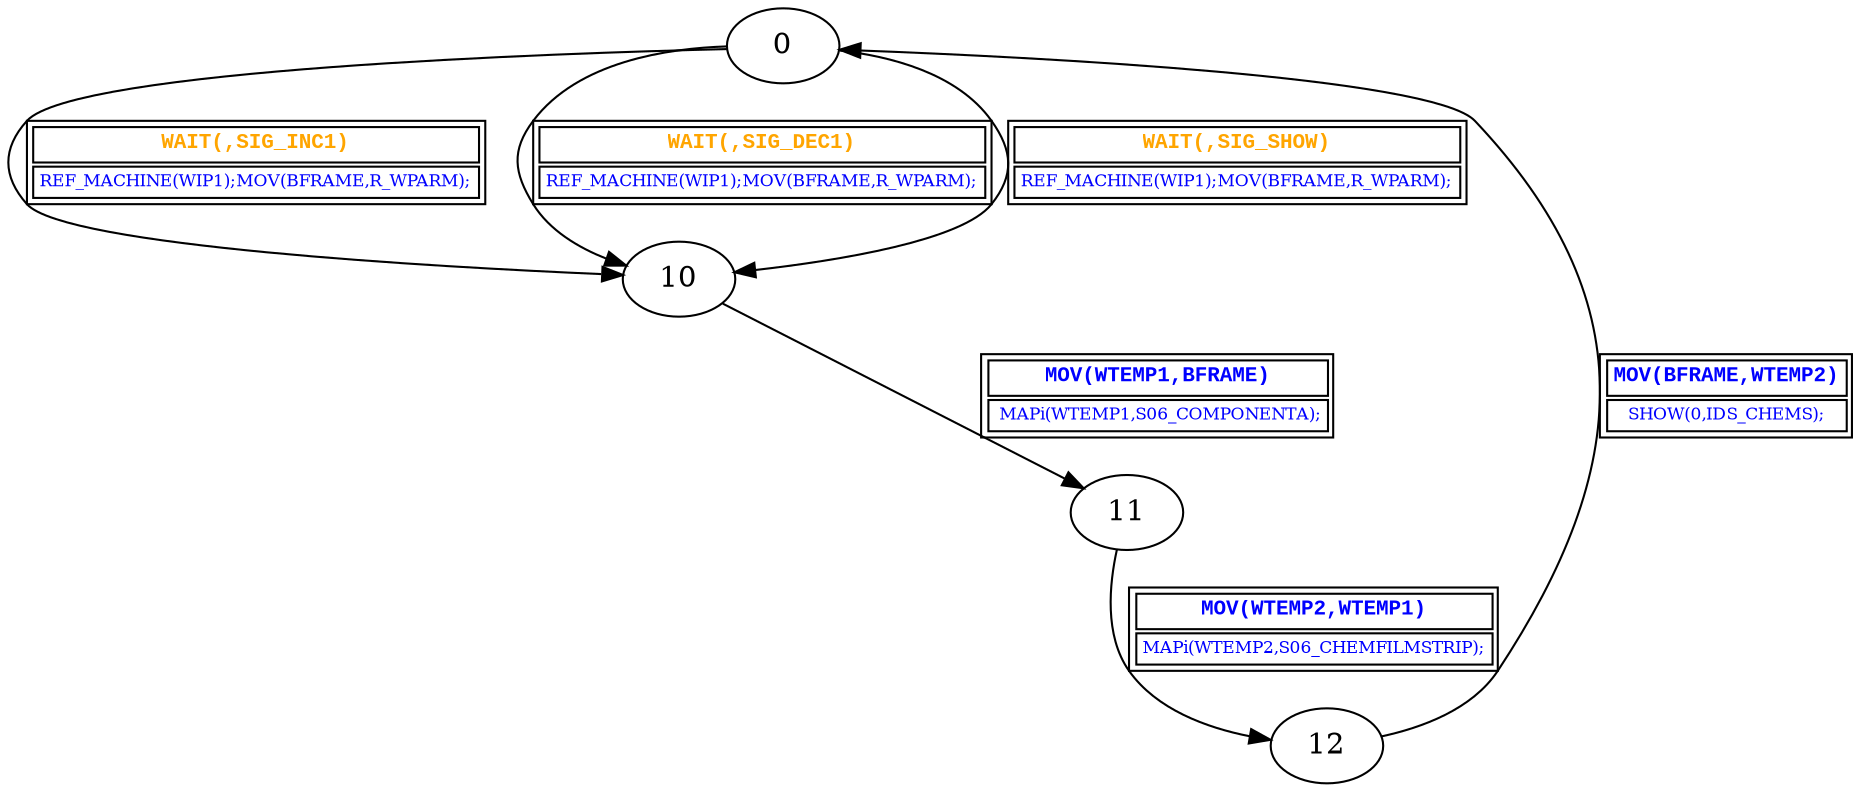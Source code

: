 digraph {
 node [shape=oval];
"0" -> "10"[fontcolor=orange, label=< <table border="1"><tr><td><font face="Courier New" point-size="10"><b>WAIT(,SIG_INC1)<br align="left"/></b></font></td></tr>
<tr><td><font point-size="8" color ="blue">REF_MACHINE(WIP1);MOV(BFRAME,R_WPARM);<br align="left"/></font></td></tr></table>>];
"0" -> "10"[fontcolor=orange, label=< <table border="1"><tr><td><font face="Courier New" point-size="10"><b>WAIT(,SIG_DEC1)<br align="left"/></b></font></td></tr>
<tr><td><font point-size="8" color ="blue">REF_MACHINE(WIP1);MOV(BFRAME,R_WPARM);<br align="left"/></font></td></tr></table>>];
"0" -> "10"[fontcolor=orange, label=< <table border="1"><tr><td><font face="Courier New" point-size="10"><b>WAIT(,SIG_SHOW)<br align="left"/></b></font></td></tr>
<tr><td><font point-size="8" color ="blue">REF_MACHINE(WIP1);MOV(BFRAME,R_WPARM);<br align="left"/></font></td></tr></table>>];
"10" -> "11"[fontcolor=blue, label=< <table border="1"><tr><td><font face="Courier New" point-size="10"><b>MOV(WTEMP1,BFRAME)<br align="left"/></b></font></td></tr>
<tr><td><font point-size="8" color ="blue"> MAPi(WTEMP1,S06_COMPONENTA);<br align="left"/></font></td></tr></table>>];
"11" -> "12"[fontcolor=blue, label=< <table border="1"><tr><td><font face="Courier New" point-size="10"><b>MOV(WTEMP2,WTEMP1)<br align="left"/></b></font></td></tr>
<tr><td><font point-size="8" color ="blue">MAPi(WTEMP2,S06_CHEMFILMSTRIP);<br align="left"/></font></td></tr></table>>];
"12" -> "0"[fontcolor=blue, label=< <table border="1"><tr><td><font face="Courier New" point-size="10"><b>MOV(BFRAME,WTEMP2)<br align="left"/></b></font></td></tr>
<tr><td><font point-size="8" color ="blue">SHOW(0,IDS_CHEMS);<br align="left"/></font></td></tr></table>>];
}
